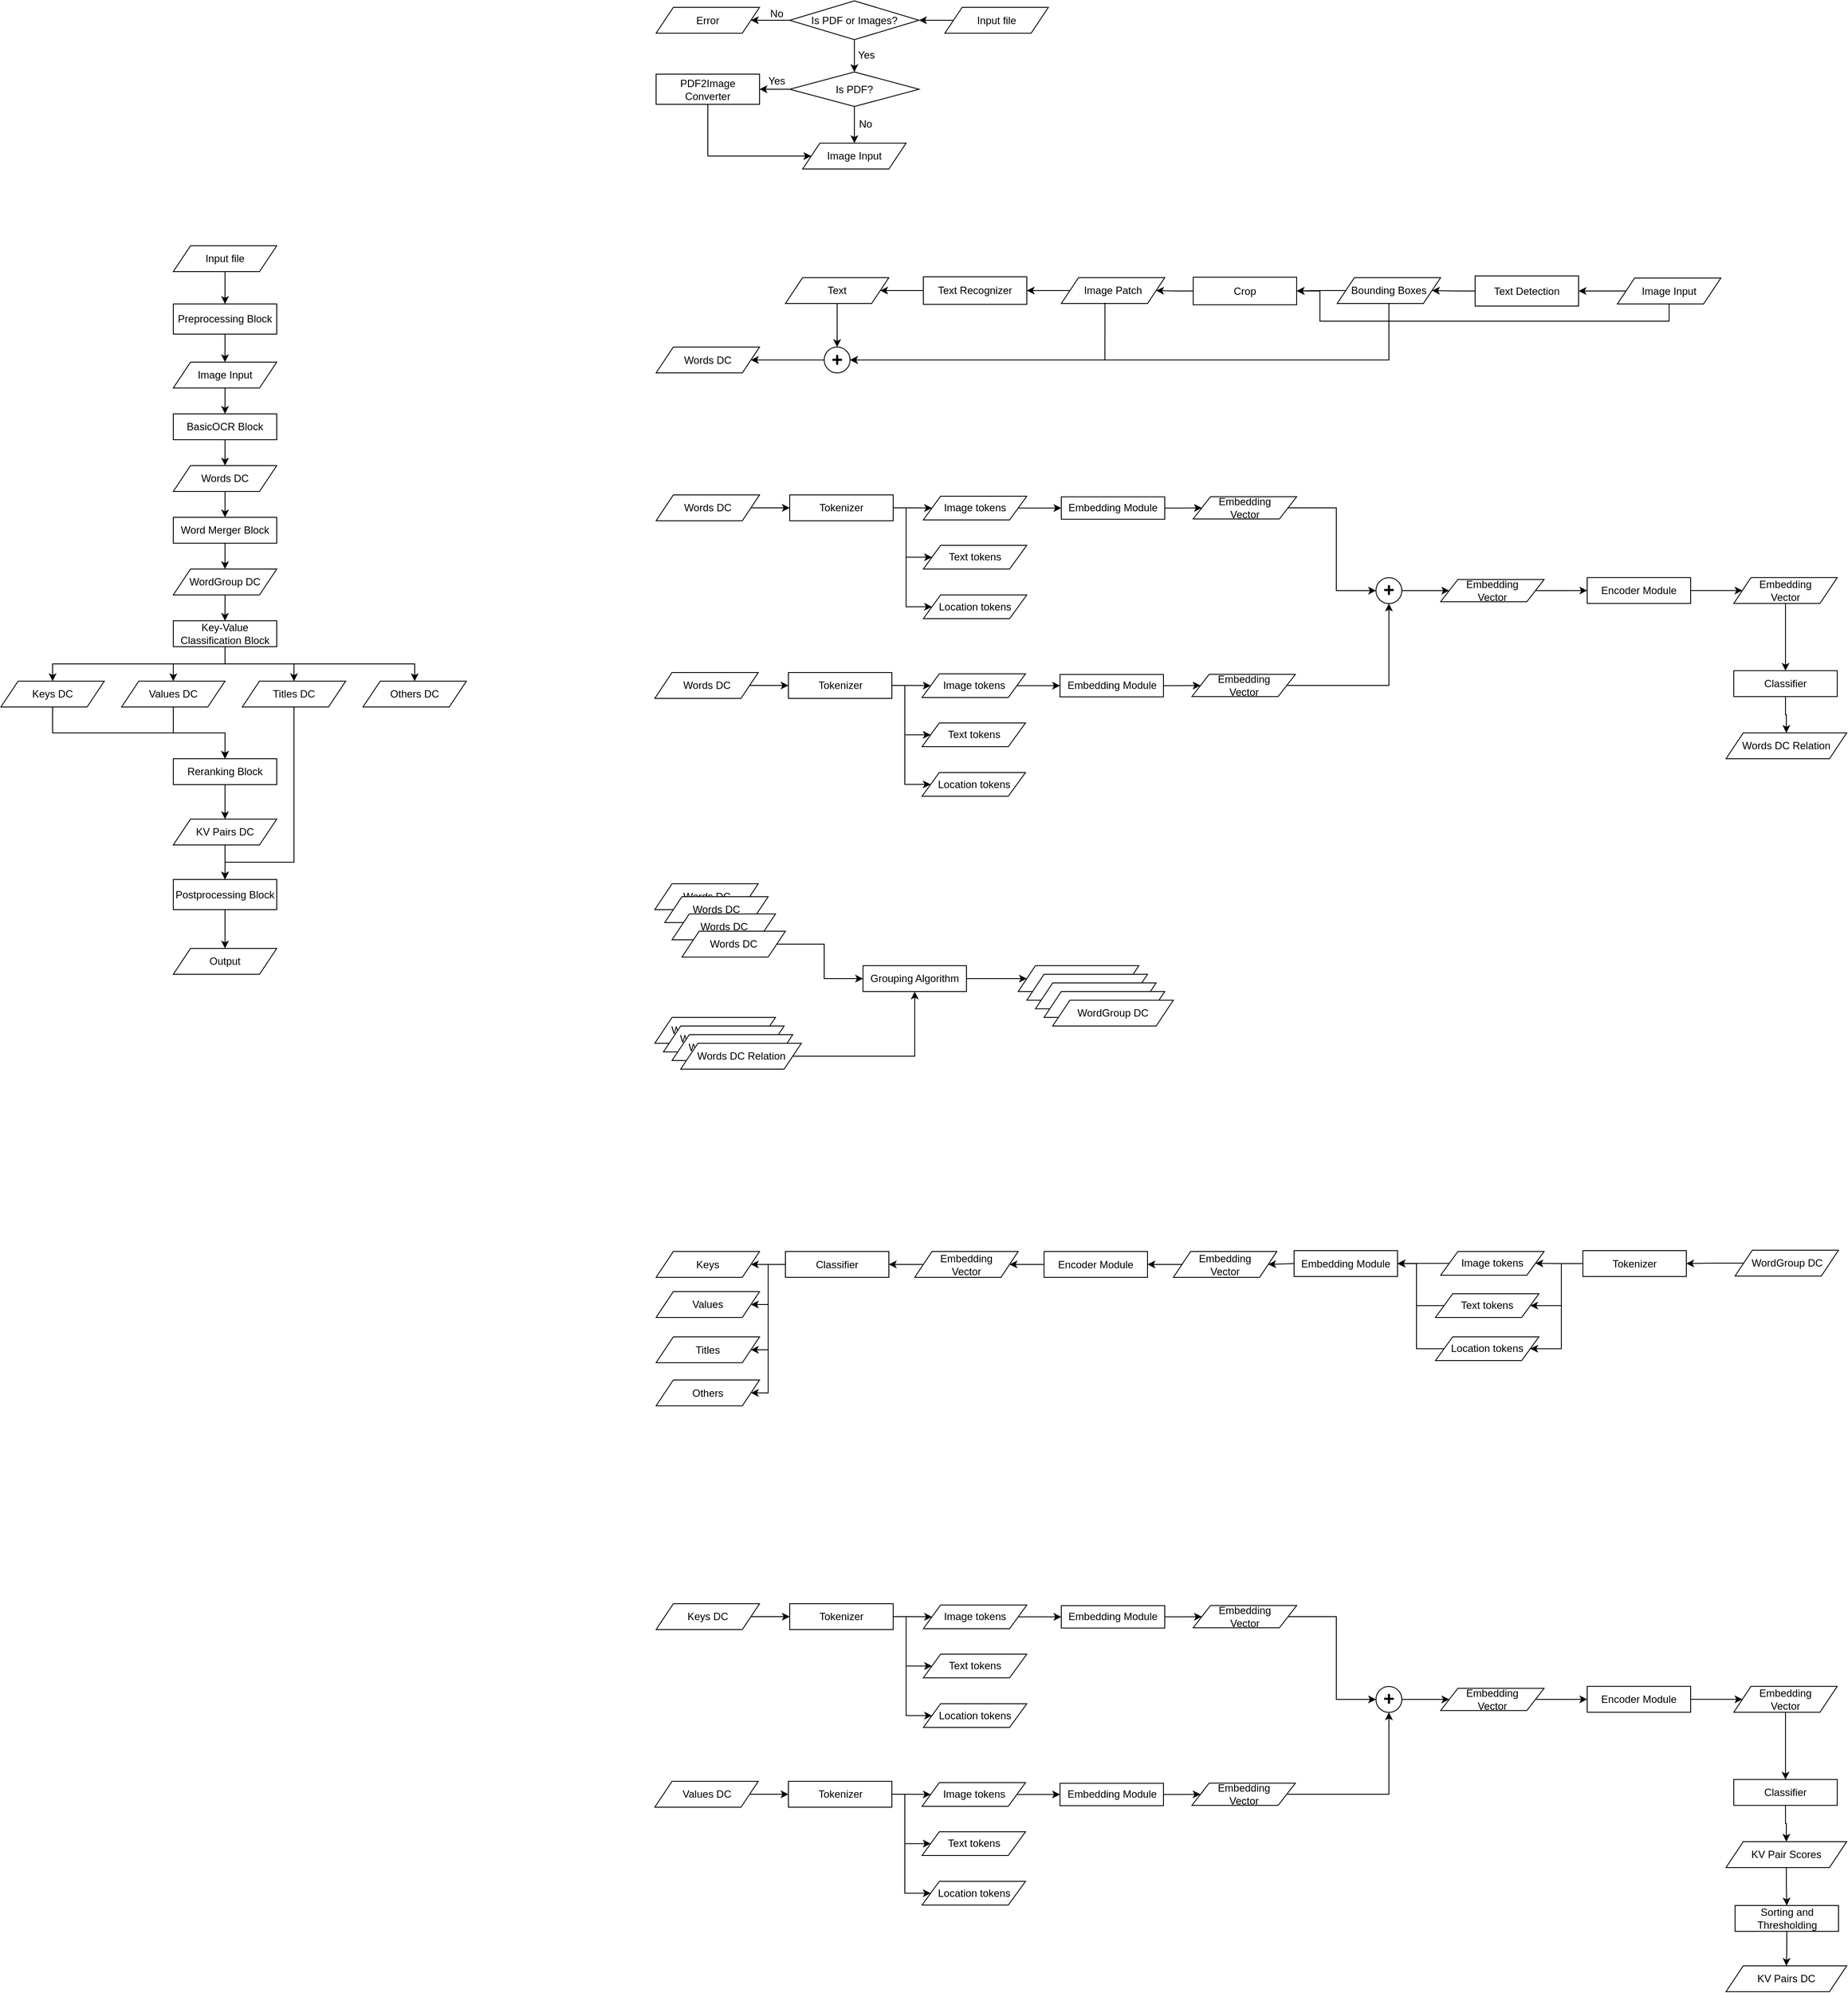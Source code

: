 <mxfile version="20.8.23" type="github">
  <diagram id="ewztFGT2zGTS9t8cP0Wc" name="Trang-1">
    <mxGraphModel dx="4609" dy="2551" grid="1" gridSize="10" guides="1" tooltips="1" connect="1" arrows="1" fold="1" page="1" pageScale="1" pageWidth="827" pageHeight="1169" math="0" shadow="0">
      <root>
        <mxCell id="0" />
        <mxCell id="1" parent="0" />
        <mxCell id="fZ5gz3fBRrznooZwM4yi-4" value="" style="edgeStyle=orthogonalEdgeStyle;rounded=0;orthogonalLoop=1;jettySize=auto;html=1;" edge="1" parent="1" source="eXNG1eiRY6DkNwFddk69-2" target="eXNG1eiRY6DkNwFddk69-6">
          <mxGeometry relative="1" as="geometry" />
        </mxCell>
        <mxCell id="fZ5gz3fBRrznooZwM4yi-5" value="" style="edgeStyle=orthogonalEdgeStyle;rounded=0;orthogonalLoop=1;jettySize=auto;html=1;" edge="1" parent="1" source="eXNG1eiRY6DkNwFddk69-2" target="eXNG1eiRY6DkNwFddk69-8">
          <mxGeometry relative="1" as="geometry" />
        </mxCell>
        <mxCell id="eXNG1eiRY6DkNwFddk69-2" value="Is PDF or Images?" style="rhombus;whiteSpace=wrap;html=1;" parent="1" vertex="1">
          <mxGeometry x="1235" y="11" width="150" height="45" as="geometry" />
        </mxCell>
        <mxCell id="eXNG1eiRY6DkNwFddk69-6" value="Error" style="shape=parallelogram;perimeter=parallelogramPerimeter;whiteSpace=wrap;html=1;fixedSize=1;" parent="1" vertex="1">
          <mxGeometry x="1080" y="18.5" width="120" height="30" as="geometry" />
        </mxCell>
        <mxCell id="eXNG1eiRY6DkNwFddk69-7" value="No" style="text;html=1;strokeColor=none;fillColor=none;align=center;verticalAlign=middle;whiteSpace=wrap;rounded=0;" parent="1" vertex="1">
          <mxGeometry x="1190" y="11" width="60" height="30" as="geometry" />
        </mxCell>
        <mxCell id="fZ5gz3fBRrznooZwM4yi-6" value="" style="edgeStyle=orthogonalEdgeStyle;rounded=0;orthogonalLoop=1;jettySize=auto;html=1;" edge="1" parent="1" source="eXNG1eiRY6DkNwFddk69-8" target="eXNG1eiRY6DkNwFddk69-12">
          <mxGeometry relative="1" as="geometry" />
        </mxCell>
        <mxCell id="fZ5gz3fBRrznooZwM4yi-9" value="" style="edgeStyle=orthogonalEdgeStyle;rounded=0;orthogonalLoop=1;jettySize=auto;html=1;" edge="1" parent="1" source="eXNG1eiRY6DkNwFddk69-8" target="fZ5gz3fBRrznooZwM4yi-8">
          <mxGeometry relative="1" as="geometry" />
        </mxCell>
        <mxCell id="eXNG1eiRY6DkNwFddk69-8" value="Is PDF?" style="rhombus;whiteSpace=wrap;html=1;" parent="1" vertex="1">
          <mxGeometry x="1235" y="93.5" width="150" height="40" as="geometry" />
        </mxCell>
        <mxCell id="eXNG1eiRY6DkNwFddk69-12" value="PDF2Image Converter" style="whiteSpace=wrap;html=1;rounded=0;" parent="1" vertex="1">
          <mxGeometry x="1080" y="96" width="120" height="35" as="geometry" />
        </mxCell>
        <mxCell id="eXNG1eiRY6DkNwFddk69-62" value="" style="edgeStyle=orthogonalEdgeStyle;rounded=0;orthogonalLoop=1;jettySize=auto;html=1;entryX=0.5;entryY=0;entryDx=0;entryDy=0;" parent="1" source="eXNG1eiRY6DkNwFddk69-14" target="eXNG1eiRY6DkNwFddk69-19" edge="1">
          <mxGeometry relative="1" as="geometry">
            <mxPoint x="730" y="510" as="targetPoint" />
          </mxGeometry>
        </mxCell>
        <mxCell id="eXNG1eiRY6DkNwFddk69-14" value="Image Input" style="shape=parallelogram;perimeter=parallelogramPerimeter;whiteSpace=wrap;html=1;fixedSize=1;rounded=0;" parent="1" vertex="1">
          <mxGeometry x="520" y="430" width="120" height="30" as="geometry" />
        </mxCell>
        <mxCell id="eXNG1eiRY6DkNwFddk69-17" value="Yes" style="text;html=1;strokeColor=none;fillColor=none;align=center;verticalAlign=middle;whiteSpace=wrap;rounded=0;" parent="1" vertex="1">
          <mxGeometry x="1294" y="59" width="60" height="30" as="geometry" />
        </mxCell>
        <mxCell id="eXNG1eiRY6DkNwFddk69-24" value="" style="edgeStyle=orthogonalEdgeStyle;rounded=0;orthogonalLoop=1;jettySize=auto;html=1;" parent="1" source="eXNG1eiRY6DkNwFddk69-19" target="eXNG1eiRY6DkNwFddk69-23" edge="1">
          <mxGeometry relative="1" as="geometry" />
        </mxCell>
        <mxCell id="eXNG1eiRY6DkNwFddk69-19" value="BasicOCR Block" style="whiteSpace=wrap;html=1;rounded=0;" parent="1" vertex="1">
          <mxGeometry x="520" y="490" width="120" height="30" as="geometry" />
        </mxCell>
        <mxCell id="eXNG1eiRY6DkNwFddk69-65" value="" style="edgeStyle=orthogonalEdgeStyle;rounded=0;orthogonalLoop=1;jettySize=auto;html=1;" parent="1" source="eXNG1eiRY6DkNwFddk69-23" target="eXNG1eiRY6DkNwFddk69-61" edge="1">
          <mxGeometry relative="1" as="geometry" />
        </mxCell>
        <mxCell id="eXNG1eiRY6DkNwFddk69-23" value="Words DC" style="shape=parallelogram;perimeter=parallelogramPerimeter;whiteSpace=wrap;html=1;fixedSize=1;rounded=0;" parent="1" vertex="1">
          <mxGeometry x="520" y="550" width="120" height="30" as="geometry" />
        </mxCell>
        <mxCell id="eXNG1eiRY6DkNwFddk69-29" value="" style="edgeStyle=orthogonalEdgeStyle;rounded=0;orthogonalLoop=1;jettySize=auto;html=1;entryX=1;entryY=0.5;entryDx=0;entryDy=0;" parent="1" source="eXNG1eiRY6DkNwFddk69-26" target="eXNG1eiRY6DkNwFddk69-30" edge="1">
          <mxGeometry relative="1" as="geometry">
            <mxPoint x="2055" y="1600.5" as="targetPoint" />
          </mxGeometry>
        </mxCell>
        <mxCell id="eXNG1eiRY6DkNwFddk69-26" value="Tokenizer" style="whiteSpace=wrap;html=1;rounded=0;" parent="1" vertex="1">
          <mxGeometry x="2155" y="1460.5" width="120" height="30" as="geometry" />
        </mxCell>
        <mxCell id="eXNG1eiRY6DkNwFddk69-39" value="" style="edgeStyle=orthogonalEdgeStyle;rounded=0;orthogonalLoop=1;jettySize=auto;html=1;entryX=1;entryY=0.5;entryDx=0;entryDy=0;" parent="1" source="eXNG1eiRY6DkNwFddk69-30" target="eXNG1eiRY6DkNwFddk69-40" edge="1">
          <mxGeometry relative="1" as="geometry">
            <mxPoint x="1910" y="1475.3" as="targetPoint" />
          </mxGeometry>
        </mxCell>
        <mxCell id="eXNG1eiRY6DkNwFddk69-30" value="Image tokens" style="shape=parallelogram;perimeter=parallelogramPerimeter;whiteSpace=wrap;html=1;fixedSize=1;rounded=0;" parent="1" vertex="1">
          <mxGeometry x="1990" y="1461.5" width="120" height="27.5" as="geometry" />
        </mxCell>
        <mxCell id="eXNG1eiRY6DkNwFddk69-33" value="Text tokens" style="shape=parallelogram;perimeter=parallelogramPerimeter;whiteSpace=wrap;html=1;fixedSize=1;rounded=0;" parent="1" vertex="1">
          <mxGeometry x="1984" y="1510.5" width="120" height="27.5" as="geometry" />
        </mxCell>
        <mxCell id="eXNG1eiRY6DkNwFddk69-34" value="Location tokens" style="shape=parallelogram;perimeter=parallelogramPerimeter;whiteSpace=wrap;html=1;fixedSize=1;rounded=0;" parent="1" vertex="1">
          <mxGeometry x="1984" y="1560.5" width="120" height="27.5" as="geometry" />
        </mxCell>
        <mxCell id="eXNG1eiRY6DkNwFddk69-36" value="" style="edgeStyle=orthogonalEdgeStyle;rounded=0;orthogonalLoop=1;jettySize=auto;html=1;entryX=1;entryY=0.5;entryDx=0;entryDy=0;exitX=0;exitY=0.5;exitDx=0;exitDy=0;" parent="1" source="eXNG1eiRY6DkNwFddk69-26" target="eXNG1eiRY6DkNwFddk69-33" edge="1">
          <mxGeometry relative="1" as="geometry">
            <mxPoint x="2165" y="1485.5" as="sourcePoint" />
            <mxPoint x="2110" y="1485.25" as="targetPoint" />
            <Array as="points">
              <mxPoint x="2130" y="1475.5" />
              <mxPoint x="2130" y="1524.5" />
            </Array>
          </mxGeometry>
        </mxCell>
        <mxCell id="eXNG1eiRY6DkNwFddk69-37" value="" style="edgeStyle=orthogonalEdgeStyle;rounded=0;orthogonalLoop=1;jettySize=auto;html=1;entryX=1;entryY=0.5;entryDx=0;entryDy=0;exitX=0;exitY=0.5;exitDx=0;exitDy=0;" parent="1" source="eXNG1eiRY6DkNwFddk69-26" target="eXNG1eiRY6DkNwFddk69-34" edge="1">
          <mxGeometry relative="1" as="geometry">
            <mxPoint x="2175" y="1495.5" as="sourcePoint" />
            <mxPoint x="2120" y="1495.25" as="targetPoint" />
            <Array as="points">
              <mxPoint x="2130" y="1475.5" />
              <mxPoint x="2130" y="1574.5" />
            </Array>
          </mxGeometry>
        </mxCell>
        <mxCell id="eXNG1eiRY6DkNwFddk69-40" value="Embedding Module" style="whiteSpace=wrap;html=1;rounded=0;" parent="1" vertex="1">
          <mxGeometry x="1820" y="1460.5" width="120" height="30" as="geometry" />
        </mxCell>
        <mxCell id="eXNG1eiRY6DkNwFddk69-41" value="" style="edgeStyle=orthogonalEdgeStyle;rounded=0;orthogonalLoop=1;jettySize=auto;html=1;exitX=0;exitY=0.5;exitDx=0;exitDy=0;entryX=1;entryY=0.5;entryDx=0;entryDy=0;" parent="1" source="eXNG1eiRY6DkNwFddk69-33" target="eXNG1eiRY6DkNwFddk69-40" edge="1">
          <mxGeometry relative="1" as="geometry">
            <mxPoint x="2009.964" y="1485.3" as="sourcePoint" />
            <mxPoint x="1940" y="1480.5" as="targetPoint" />
          </mxGeometry>
        </mxCell>
        <mxCell id="eXNG1eiRY6DkNwFddk69-42" value="" style="edgeStyle=orthogonalEdgeStyle;rounded=0;orthogonalLoop=1;jettySize=auto;html=1;exitX=0;exitY=0.5;exitDx=0;exitDy=0;entryX=1;entryY=0.5;entryDx=0;entryDy=0;" parent="1" source="eXNG1eiRY6DkNwFddk69-34" target="eXNG1eiRY6DkNwFddk69-40" edge="1">
          <mxGeometry relative="1" as="geometry">
            <mxPoint x="2004" y="1534.25" as="sourcePoint" />
            <mxPoint x="1950" y="1485.5" as="targetPoint" />
          </mxGeometry>
        </mxCell>
        <mxCell id="eXNG1eiRY6DkNwFddk69-47" value="" style="edgeStyle=orthogonalEdgeStyle;rounded=0;orthogonalLoop=1;jettySize=auto;html=1;" parent="1" source="eXNG1eiRY6DkNwFddk69-43" target="eXNG1eiRY6DkNwFddk69-46" edge="1">
          <mxGeometry relative="1" as="geometry" />
        </mxCell>
        <mxCell id="eXNG1eiRY6DkNwFddk69-43" value="Embedding &lt;br&gt;Vector" style="shape=parallelogram;perimeter=parallelogramPerimeter;whiteSpace=wrap;html=1;fixedSize=1;rounded=0;" parent="1" vertex="1">
          <mxGeometry x="1680" y="1461.5" width="120" height="30" as="geometry" />
        </mxCell>
        <mxCell id="eXNG1eiRY6DkNwFddk69-45" value="" style="endArrow=classic;html=1;rounded=0;exitX=0;exitY=0.5;exitDx=0;exitDy=0;entryX=1;entryY=0.5;entryDx=0;entryDy=0;" parent="1" source="eXNG1eiRY6DkNwFddk69-40" target="eXNG1eiRY6DkNwFddk69-43" edge="1">
          <mxGeometry width="50" height="50" relative="1" as="geometry">
            <mxPoint x="2020" y="1460.5" as="sourcePoint" />
            <mxPoint x="2070" y="1410.5" as="targetPoint" />
          </mxGeometry>
        </mxCell>
        <mxCell id="eXNG1eiRY6DkNwFddk69-49" value="" style="edgeStyle=orthogonalEdgeStyle;rounded=0;orthogonalLoop=1;jettySize=auto;html=1;" parent="1" source="eXNG1eiRY6DkNwFddk69-46" target="eXNG1eiRY6DkNwFddk69-48" edge="1">
          <mxGeometry relative="1" as="geometry" />
        </mxCell>
        <mxCell id="eXNG1eiRY6DkNwFddk69-46" value="Encoder Module" style="whiteSpace=wrap;html=1;rounded=0;" parent="1" vertex="1">
          <mxGeometry x="1530" y="1461.5" width="120" height="30" as="geometry" />
        </mxCell>
        <mxCell id="eXNG1eiRY6DkNwFddk69-51" value="" style="edgeStyle=orthogonalEdgeStyle;rounded=0;orthogonalLoop=1;jettySize=auto;html=1;" parent="1" source="eXNG1eiRY6DkNwFddk69-48" target="eXNG1eiRY6DkNwFddk69-50" edge="1">
          <mxGeometry relative="1" as="geometry" />
        </mxCell>
        <mxCell id="eXNG1eiRY6DkNwFddk69-48" value="Embedding &lt;br&gt;Vector" style="shape=parallelogram;perimeter=parallelogramPerimeter;whiteSpace=wrap;html=1;fixedSize=1;rounded=0;" parent="1" vertex="1">
          <mxGeometry x="1380" y="1461.5" width="120" height="30" as="geometry" />
        </mxCell>
        <mxCell id="eXNG1eiRY6DkNwFddk69-50" value="Classifier" style="whiteSpace=wrap;html=1;rounded=0;" parent="1" vertex="1">
          <mxGeometry x="1230" y="1461.5" width="120" height="30" as="geometry" />
        </mxCell>
        <mxCell id="eXNG1eiRY6DkNwFddk69-52" value="Keys" style="shape=parallelogram;perimeter=parallelogramPerimeter;whiteSpace=wrap;html=1;fixedSize=1;rounded=0;" parent="1" vertex="1">
          <mxGeometry x="1080" y="1461.5" width="120" height="30" as="geometry" />
        </mxCell>
        <mxCell id="eXNG1eiRY6DkNwFddk69-53" value="Values" style="shape=parallelogram;perimeter=parallelogramPerimeter;whiteSpace=wrap;html=1;fixedSize=1;rounded=0;" parent="1" vertex="1">
          <mxGeometry x="1080" y="1508" width="120" height="30" as="geometry" />
        </mxCell>
        <mxCell id="eXNG1eiRY6DkNwFddk69-54" value="Titles" style="shape=parallelogram;perimeter=parallelogramPerimeter;whiteSpace=wrap;html=1;fixedSize=1;rounded=0;" parent="1" vertex="1">
          <mxGeometry x="1080" y="1560.5" width="120" height="30" as="geometry" />
        </mxCell>
        <mxCell id="eXNG1eiRY6DkNwFddk69-55" value="Others" style="shape=parallelogram;perimeter=parallelogramPerimeter;whiteSpace=wrap;html=1;fixedSize=1;rounded=0;" parent="1" vertex="1">
          <mxGeometry x="1080" y="1610.5" width="120" height="30" as="geometry" />
        </mxCell>
        <mxCell id="eXNG1eiRY6DkNwFddk69-56" value="" style="edgeStyle=orthogonalEdgeStyle;rounded=0;orthogonalLoop=1;jettySize=auto;html=1;exitX=0;exitY=0.5;exitDx=0;exitDy=0;entryX=1;entryY=0.5;entryDx=0;entryDy=0;" parent="1" source="eXNG1eiRY6DkNwFddk69-50" target="eXNG1eiRY6DkNwFddk69-52" edge="1">
          <mxGeometry relative="1" as="geometry">
            <mxPoint x="1399.961" y="1486.559" as="sourcePoint" />
            <mxPoint x="1360" y="1486.559" as="targetPoint" />
          </mxGeometry>
        </mxCell>
        <mxCell id="eXNG1eiRY6DkNwFddk69-58" value="" style="edgeStyle=orthogonalEdgeStyle;rounded=0;orthogonalLoop=1;jettySize=auto;html=1;entryX=1;entryY=0.5;entryDx=0;entryDy=0;exitX=0;exitY=0.5;exitDx=0;exitDy=0;" parent="1" source="eXNG1eiRY6DkNwFddk69-50" target="eXNG1eiRY6DkNwFddk69-53" edge="1">
          <mxGeometry relative="1" as="geometry">
            <mxPoint x="1270" y="1555.5" as="sourcePoint" />
            <mxPoint x="1200" y="1486.5" as="targetPoint" />
            <Array as="points">
              <mxPoint x="1210" y="1476.5" />
              <mxPoint x="1210" y="1523.5" />
            </Array>
          </mxGeometry>
        </mxCell>
        <mxCell id="eXNG1eiRY6DkNwFddk69-59" value="" style="edgeStyle=orthogonalEdgeStyle;rounded=0;orthogonalLoop=1;jettySize=auto;html=1;exitX=0;exitY=0.5;exitDx=0;exitDy=0;entryX=1;entryY=0.5;entryDx=0;entryDy=0;" parent="1" source="eXNG1eiRY6DkNwFddk69-50" target="eXNG1eiRY6DkNwFddk69-54" edge="1">
          <mxGeometry relative="1" as="geometry">
            <mxPoint x="1250" y="1496.5" as="sourcePoint" />
            <mxPoint x="1210" y="1496.5" as="targetPoint" />
            <Array as="points">
              <mxPoint x="1210" y="1476.5" />
              <mxPoint x="1210" y="1575.5" />
            </Array>
          </mxGeometry>
        </mxCell>
        <mxCell id="eXNG1eiRY6DkNwFddk69-60" value="" style="edgeStyle=orthogonalEdgeStyle;rounded=0;orthogonalLoop=1;jettySize=auto;html=1;exitX=0;exitY=0.5;exitDx=0;exitDy=0;entryX=1;entryY=0.5;entryDx=0;entryDy=0;" parent="1" source="eXNG1eiRY6DkNwFddk69-50" target="eXNG1eiRY6DkNwFddk69-55" edge="1">
          <mxGeometry relative="1" as="geometry">
            <mxPoint x="1260" y="1506.5" as="sourcePoint" />
            <mxPoint x="1220" y="1506.5" as="targetPoint" />
            <Array as="points">
              <mxPoint x="1210" y="1476.5" />
              <mxPoint x="1210" y="1625.5" />
            </Array>
          </mxGeometry>
        </mxCell>
        <mxCell id="fZ5gz3fBRrznooZwM4yi-33" value="" style="edgeStyle=orthogonalEdgeStyle;rounded=0;orthogonalLoop=1;jettySize=auto;html=1;fontSize=22;" edge="1" parent="1" source="eXNG1eiRY6DkNwFddk69-61" target="fZ5gz3fBRrznooZwM4yi-32">
          <mxGeometry relative="1" as="geometry" />
        </mxCell>
        <mxCell id="eXNG1eiRY6DkNwFddk69-61" value="Word Merger Block" style="whiteSpace=wrap;html=1;rounded=0;" parent="1" vertex="1">
          <mxGeometry x="520" y="610" width="120" height="30" as="geometry" />
        </mxCell>
        <mxCell id="fZ5gz3fBRrznooZwM4yi-2" value="" style="edgeStyle=orthogonalEdgeStyle;rounded=0;orthogonalLoop=1;jettySize=auto;html=1;" edge="1" parent="1" source="fZ5gz3fBRrznooZwM4yi-1" target="eXNG1eiRY6DkNwFddk69-2">
          <mxGeometry relative="1" as="geometry" />
        </mxCell>
        <mxCell id="fZ5gz3fBRrznooZwM4yi-1" value="Input file" style="shape=parallelogram;perimeter=parallelogramPerimeter;whiteSpace=wrap;html=1;fixedSize=1;" vertex="1" parent="1">
          <mxGeometry x="1415" y="18.5" width="120" height="30" as="geometry" />
        </mxCell>
        <mxCell id="fZ5gz3fBRrznooZwM4yi-7" value="No" style="text;html=1;strokeColor=none;fillColor=none;align=center;verticalAlign=middle;whiteSpace=wrap;rounded=0;" vertex="1" parent="1">
          <mxGeometry x="1293" y="138.5" width="60" height="30" as="geometry" />
        </mxCell>
        <mxCell id="fZ5gz3fBRrznooZwM4yi-8" value="Image Input" style="shape=parallelogram;perimeter=parallelogramPerimeter;whiteSpace=wrap;html=1;fixedSize=1;rounded=0;" vertex="1" parent="1">
          <mxGeometry x="1250" y="176" width="120" height="30" as="geometry" />
        </mxCell>
        <mxCell id="fZ5gz3fBRrznooZwM4yi-10" value="Yes" style="text;html=1;strokeColor=none;fillColor=none;align=center;verticalAlign=middle;whiteSpace=wrap;rounded=0;" vertex="1" parent="1">
          <mxGeometry x="1190" y="89" width="60" height="30" as="geometry" />
        </mxCell>
        <mxCell id="fZ5gz3fBRrznooZwM4yi-13" value="" style="edgeStyle=orthogonalEdgeStyle;rounded=0;orthogonalLoop=1;jettySize=auto;html=1;" edge="1" parent="1" source="fZ5gz3fBRrznooZwM4yi-11" target="fZ5gz3fBRrznooZwM4yi-12">
          <mxGeometry relative="1" as="geometry" />
        </mxCell>
        <mxCell id="fZ5gz3fBRrznooZwM4yi-11" value="Image Input" style="shape=parallelogram;perimeter=parallelogramPerimeter;whiteSpace=wrap;html=1;fixedSize=1;" vertex="1" parent="1">
          <mxGeometry x="2195" y="332.5" width="120" height="30" as="geometry" />
        </mxCell>
        <mxCell id="fZ5gz3fBRrznooZwM4yi-15" value="" style="edgeStyle=orthogonalEdgeStyle;rounded=0;orthogonalLoop=1;jettySize=auto;html=1;" edge="1" parent="1" source="fZ5gz3fBRrznooZwM4yi-12" target="fZ5gz3fBRrznooZwM4yi-14">
          <mxGeometry relative="1" as="geometry" />
        </mxCell>
        <mxCell id="fZ5gz3fBRrznooZwM4yi-12" value="Text Detection" style="whiteSpace=wrap;html=1;rounded=0;" vertex="1" parent="1">
          <mxGeometry x="2030" y="330" width="120" height="35" as="geometry" />
        </mxCell>
        <mxCell id="fZ5gz3fBRrznooZwM4yi-17" value="" style="edgeStyle=orthogonalEdgeStyle;rounded=0;orthogonalLoop=1;jettySize=auto;html=1;" edge="1" parent="1" source="fZ5gz3fBRrznooZwM4yi-14" target="fZ5gz3fBRrznooZwM4yi-16">
          <mxGeometry relative="1" as="geometry" />
        </mxCell>
        <mxCell id="fZ5gz3fBRrznooZwM4yi-14" value="Bounding Boxes" style="shape=parallelogram;perimeter=parallelogramPerimeter;whiteSpace=wrap;html=1;fixedSize=1;" vertex="1" parent="1">
          <mxGeometry x="1870" y="332" width="120" height="30" as="geometry" />
        </mxCell>
        <mxCell id="fZ5gz3fBRrznooZwM4yi-20" value="" style="edgeStyle=orthogonalEdgeStyle;rounded=0;orthogonalLoop=1;jettySize=auto;html=1;" edge="1" parent="1" source="fZ5gz3fBRrznooZwM4yi-16" target="fZ5gz3fBRrznooZwM4yi-19">
          <mxGeometry relative="1" as="geometry" />
        </mxCell>
        <mxCell id="fZ5gz3fBRrznooZwM4yi-16" value="Crop" style="whiteSpace=wrap;html=1;rounded=0;" vertex="1" parent="1">
          <mxGeometry x="1703" y="331.5" width="120" height="32" as="geometry" />
        </mxCell>
        <mxCell id="fZ5gz3fBRrznooZwM4yi-18" value="" style="edgeStyle=orthogonalEdgeStyle;rounded=0;orthogonalLoop=1;jettySize=auto;html=1;exitX=0.5;exitY=1;exitDx=0;exitDy=0;entryX=1;entryY=0.5;entryDx=0;entryDy=0;" edge="1" parent="1" source="fZ5gz3fBRrznooZwM4yi-11" target="fZ5gz3fBRrznooZwM4yi-16">
          <mxGeometry relative="1" as="geometry">
            <mxPoint x="2215" y="357.5" as="sourcePoint" />
            <mxPoint x="2160" y="357.5" as="targetPoint" />
            <Array as="points">
              <mxPoint x="2255" y="382.5" />
              <mxPoint x="1850" y="382.5" />
              <mxPoint x="1850" y="347.5" />
            </Array>
          </mxGeometry>
        </mxCell>
        <mxCell id="fZ5gz3fBRrznooZwM4yi-22" value="" style="edgeStyle=orthogonalEdgeStyle;rounded=0;orthogonalLoop=1;jettySize=auto;html=1;" edge="1" parent="1" source="fZ5gz3fBRrznooZwM4yi-19" target="fZ5gz3fBRrznooZwM4yi-21">
          <mxGeometry relative="1" as="geometry" />
        </mxCell>
        <mxCell id="fZ5gz3fBRrznooZwM4yi-19" value="Image Patch" style="shape=parallelogram;perimeter=parallelogramPerimeter;whiteSpace=wrap;html=1;fixedSize=1;" vertex="1" parent="1">
          <mxGeometry x="1550" y="332" width="120" height="30" as="geometry" />
        </mxCell>
        <mxCell id="fZ5gz3fBRrznooZwM4yi-24" value="" style="edgeStyle=orthogonalEdgeStyle;rounded=0;orthogonalLoop=1;jettySize=auto;html=1;" edge="1" parent="1" source="fZ5gz3fBRrznooZwM4yi-21" target="fZ5gz3fBRrznooZwM4yi-23">
          <mxGeometry relative="1" as="geometry" />
        </mxCell>
        <mxCell id="fZ5gz3fBRrznooZwM4yi-21" value="Text Recognizer" style="whiteSpace=wrap;html=1;rounded=0;" vertex="1" parent="1">
          <mxGeometry x="1390" y="331" width="120" height="32" as="geometry" />
        </mxCell>
        <mxCell id="fZ5gz3fBRrznooZwM4yi-26" value="" style="edgeStyle=orthogonalEdgeStyle;rounded=0;orthogonalLoop=1;jettySize=auto;html=1;" edge="1" parent="1" source="fZ5gz3fBRrznooZwM4yi-23" target="fZ5gz3fBRrznooZwM4yi-25">
          <mxGeometry relative="1" as="geometry" />
        </mxCell>
        <mxCell id="fZ5gz3fBRrznooZwM4yi-23" value="Text" style="shape=parallelogram;perimeter=parallelogramPerimeter;whiteSpace=wrap;html=1;fixedSize=1;" vertex="1" parent="1">
          <mxGeometry x="1230" y="332" width="120" height="30" as="geometry" />
        </mxCell>
        <mxCell id="fZ5gz3fBRrznooZwM4yi-30" value="" style="edgeStyle=orthogonalEdgeStyle;rounded=0;orthogonalLoop=1;jettySize=auto;html=1;fontSize=22;" edge="1" parent="1" source="fZ5gz3fBRrznooZwM4yi-25" target="fZ5gz3fBRrznooZwM4yi-28">
          <mxGeometry relative="1" as="geometry" />
        </mxCell>
        <mxCell id="fZ5gz3fBRrznooZwM4yi-25" value="&lt;b style=&quot;font-size: 22px;&quot;&gt;+&lt;/b&gt;" style="ellipse;whiteSpace=wrap;html=1;aspect=fixed;" vertex="1" parent="1">
          <mxGeometry x="1275" y="412.5" width="30" height="30" as="geometry" />
        </mxCell>
        <mxCell id="fZ5gz3fBRrznooZwM4yi-27" value="" style="edgeStyle=orthogonalEdgeStyle;rounded=0;orthogonalLoop=1;jettySize=auto;html=1;exitX=0.422;exitY=0.972;exitDx=0;exitDy=0;exitPerimeter=0;entryX=1;entryY=0.5;entryDx=0;entryDy=0;" edge="1" parent="1" source="fZ5gz3fBRrznooZwM4yi-19" target="fZ5gz3fBRrznooZwM4yi-25">
          <mxGeometry relative="1" as="geometry">
            <mxPoint x="1300" y="372.5" as="sourcePoint" />
            <mxPoint x="1300" y="422.5" as="targetPoint" />
          </mxGeometry>
        </mxCell>
        <mxCell id="fZ5gz3fBRrznooZwM4yi-28" value="Words DC" style="shape=parallelogram;perimeter=parallelogramPerimeter;whiteSpace=wrap;html=1;fixedSize=1;" vertex="1" parent="1">
          <mxGeometry x="1080" y="412.5" width="120" height="30" as="geometry" />
        </mxCell>
        <mxCell id="fZ5gz3fBRrznooZwM4yi-29" value="" style="edgeStyle=orthogonalEdgeStyle;rounded=0;orthogonalLoop=1;jettySize=auto;html=1;exitX=0.5;exitY=1;exitDx=0;exitDy=0;entryX=1;entryY=0.5;entryDx=0;entryDy=0;" edge="1" parent="1" source="fZ5gz3fBRrznooZwM4yi-14" target="fZ5gz3fBRrznooZwM4yi-25">
          <mxGeometry relative="1" as="geometry">
            <mxPoint x="1611" y="371.5" as="sourcePoint" />
            <mxPoint x="1315" y="437.5" as="targetPoint" />
            <Array as="points">
              <mxPoint x="1930" y="427.5" />
            </Array>
          </mxGeometry>
        </mxCell>
        <mxCell id="fZ5gz3fBRrznooZwM4yi-45" value="" style="edgeStyle=orthogonalEdgeStyle;rounded=0;orthogonalLoop=1;jettySize=auto;html=1;fontSize=22;" edge="1" parent="1" source="fZ5gz3fBRrznooZwM4yi-31" target="fZ5gz3fBRrznooZwM4yi-39">
          <mxGeometry relative="1" as="geometry" />
        </mxCell>
        <mxCell id="fZ5gz3fBRrznooZwM4yi-31" value="Key-Value Classification Block" style="whiteSpace=wrap;html=1;rounded=0;" vertex="1" parent="1">
          <mxGeometry x="520" y="730" width="120" height="30" as="geometry" />
        </mxCell>
        <mxCell id="fZ5gz3fBRrznooZwM4yi-34" value="" style="edgeStyle=orthogonalEdgeStyle;rounded=0;orthogonalLoop=1;jettySize=auto;html=1;fontSize=22;" edge="1" parent="1" source="fZ5gz3fBRrznooZwM4yi-32" target="fZ5gz3fBRrznooZwM4yi-31">
          <mxGeometry relative="1" as="geometry" />
        </mxCell>
        <mxCell id="fZ5gz3fBRrznooZwM4yi-32" value="WordGroup DC" style="shape=parallelogram;perimeter=parallelogramPerimeter;whiteSpace=wrap;html=1;fixedSize=1;rounded=0;" vertex="1" parent="1">
          <mxGeometry x="520" y="670" width="120" height="30" as="geometry" />
        </mxCell>
        <mxCell id="fZ5gz3fBRrznooZwM4yi-35" value="" style="edgeStyle=orthogonalEdgeStyle;rounded=0;orthogonalLoop=1;jettySize=auto;html=1;exitX=0.5;exitY=1;exitDx=0;exitDy=0;entryX=0;entryY=0.5;entryDx=0;entryDy=0;" edge="1" parent="1" source="eXNG1eiRY6DkNwFddk69-12" target="fZ5gz3fBRrznooZwM4yi-8">
          <mxGeometry relative="1" as="geometry">
            <mxPoint x="1435" y="44" as="sourcePoint" />
            <mxPoint x="1395" y="44" as="targetPoint" />
            <Array as="points">
              <mxPoint x="1140" y="191" />
            </Array>
          </mxGeometry>
        </mxCell>
        <mxCell id="fZ5gz3fBRrznooZwM4yi-37" value="Keys DC" style="shape=parallelogram;perimeter=parallelogramPerimeter;whiteSpace=wrap;html=1;fixedSize=1;rounded=0;" vertex="1" parent="1">
          <mxGeometry x="320" y="800" width="120" height="30" as="geometry" />
        </mxCell>
        <mxCell id="fZ5gz3fBRrznooZwM4yi-50" value="" style="edgeStyle=orthogonalEdgeStyle;rounded=0;orthogonalLoop=1;jettySize=auto;html=1;fontSize=22;" edge="1" parent="1" source="fZ5gz3fBRrznooZwM4yi-38" target="fZ5gz3fBRrznooZwM4yi-49">
          <mxGeometry relative="1" as="geometry" />
        </mxCell>
        <mxCell id="fZ5gz3fBRrznooZwM4yi-38" value="Values DC" style="shape=parallelogram;perimeter=parallelogramPerimeter;whiteSpace=wrap;html=1;fixedSize=1;rounded=0;" vertex="1" parent="1">
          <mxGeometry x="460" y="800" width="120" height="30" as="geometry" />
        </mxCell>
        <mxCell id="fZ5gz3fBRrznooZwM4yi-60" value="" style="edgeStyle=orthogonalEdgeStyle;rounded=0;orthogonalLoop=1;jettySize=auto;html=1;fontSize=22;entryX=0.5;entryY=0;entryDx=0;entryDy=0;" edge="1" parent="1" source="fZ5gz3fBRrznooZwM4yi-39" target="fZ5gz3fBRrznooZwM4yi-58">
          <mxGeometry relative="1" as="geometry">
            <Array as="points">
              <mxPoint x="660" y="1010" />
              <mxPoint x="580" y="1010" />
            </Array>
          </mxGeometry>
        </mxCell>
        <mxCell id="fZ5gz3fBRrznooZwM4yi-39" value="Titles DC" style="shape=parallelogram;perimeter=parallelogramPerimeter;whiteSpace=wrap;html=1;fixedSize=1;rounded=0;" vertex="1" parent="1">
          <mxGeometry x="600" y="800" width="120" height="30" as="geometry" />
        </mxCell>
        <mxCell id="fZ5gz3fBRrznooZwM4yi-40" value="Others DC" style="shape=parallelogram;perimeter=parallelogramPerimeter;whiteSpace=wrap;html=1;fixedSize=1;rounded=0;" vertex="1" parent="1">
          <mxGeometry x="740" y="800" width="120" height="30" as="geometry" />
        </mxCell>
        <mxCell id="fZ5gz3fBRrznooZwM4yi-46" value="" style="edgeStyle=orthogonalEdgeStyle;rounded=0;orthogonalLoop=1;jettySize=auto;html=1;fontSize=22;exitX=0.5;exitY=1;exitDx=0;exitDy=0;" edge="1" parent="1" source="fZ5gz3fBRrznooZwM4yi-31" target="fZ5gz3fBRrznooZwM4yi-38">
          <mxGeometry relative="1" as="geometry">
            <mxPoint x="590" y="770" as="sourcePoint" />
            <mxPoint x="670" y="810" as="targetPoint" />
          </mxGeometry>
        </mxCell>
        <mxCell id="fZ5gz3fBRrznooZwM4yi-47" value="" style="edgeStyle=orthogonalEdgeStyle;rounded=0;orthogonalLoop=1;jettySize=auto;html=1;fontSize=22;exitX=0.5;exitY=1;exitDx=0;exitDy=0;entryX=0.5;entryY=0;entryDx=0;entryDy=0;" edge="1" parent="1" source="fZ5gz3fBRrznooZwM4yi-31" target="fZ5gz3fBRrznooZwM4yi-37">
          <mxGeometry relative="1" as="geometry">
            <mxPoint x="590" y="770" as="sourcePoint" />
            <mxPoint x="530" y="810" as="targetPoint" />
          </mxGeometry>
        </mxCell>
        <mxCell id="fZ5gz3fBRrznooZwM4yi-48" value="" style="edgeStyle=orthogonalEdgeStyle;rounded=0;orthogonalLoop=1;jettySize=auto;html=1;fontSize=22;exitX=0.5;exitY=1;exitDx=0;exitDy=0;entryX=0.5;entryY=0;entryDx=0;entryDy=0;" edge="1" parent="1" source="fZ5gz3fBRrznooZwM4yi-31" target="fZ5gz3fBRrznooZwM4yi-40">
          <mxGeometry relative="1" as="geometry">
            <mxPoint x="590" y="770" as="sourcePoint" />
            <mxPoint x="390" y="810" as="targetPoint" />
          </mxGeometry>
        </mxCell>
        <mxCell id="fZ5gz3fBRrznooZwM4yi-53" value="" style="edgeStyle=orthogonalEdgeStyle;rounded=0;orthogonalLoop=1;jettySize=auto;html=1;fontSize=22;" edge="1" parent="1" source="fZ5gz3fBRrznooZwM4yi-49" target="fZ5gz3fBRrznooZwM4yi-52">
          <mxGeometry relative="1" as="geometry" />
        </mxCell>
        <mxCell id="fZ5gz3fBRrznooZwM4yi-49" value="Reranking Block" style="whiteSpace=wrap;html=1;rounded=0;" vertex="1" parent="1">
          <mxGeometry x="520" y="890" width="120" height="30" as="geometry" />
        </mxCell>
        <mxCell id="fZ5gz3fBRrznooZwM4yi-51" value="" style="edgeStyle=orthogonalEdgeStyle;rounded=0;orthogonalLoop=1;jettySize=auto;html=1;fontSize=22;exitX=0.5;exitY=1;exitDx=0;exitDy=0;entryX=0.5;entryY=0;entryDx=0;entryDy=0;" edge="1" parent="1" source="fZ5gz3fBRrznooZwM4yi-37" target="fZ5gz3fBRrznooZwM4yi-49">
          <mxGeometry relative="1" as="geometry">
            <mxPoint x="530" y="840" as="sourcePoint" />
            <mxPoint x="590" y="900" as="targetPoint" />
          </mxGeometry>
        </mxCell>
        <mxCell id="fZ5gz3fBRrznooZwM4yi-59" value="" style="edgeStyle=orthogonalEdgeStyle;rounded=0;orthogonalLoop=1;jettySize=auto;html=1;fontSize=22;" edge="1" parent="1" source="fZ5gz3fBRrznooZwM4yi-52" target="fZ5gz3fBRrznooZwM4yi-58">
          <mxGeometry relative="1" as="geometry" />
        </mxCell>
        <mxCell id="fZ5gz3fBRrznooZwM4yi-52" value="KV Pairs DC" style="shape=parallelogram;perimeter=parallelogramPerimeter;whiteSpace=wrap;html=1;fixedSize=1;rounded=0;" vertex="1" parent="1">
          <mxGeometry x="520" y="960" width="120" height="30" as="geometry" />
        </mxCell>
        <mxCell id="fZ5gz3fBRrznooZwM4yi-57" value="" style="edgeStyle=orthogonalEdgeStyle;rounded=0;orthogonalLoop=1;jettySize=auto;html=1;fontSize=22;" edge="1" parent="1" source="fZ5gz3fBRrznooZwM4yi-54" target="fZ5gz3fBRrznooZwM4yi-55">
          <mxGeometry relative="1" as="geometry" />
        </mxCell>
        <mxCell id="fZ5gz3fBRrznooZwM4yi-54" value="Input file" style="shape=parallelogram;perimeter=parallelogramPerimeter;whiteSpace=wrap;html=1;fixedSize=1;" vertex="1" parent="1">
          <mxGeometry x="520" y="295" width="120" height="30" as="geometry" />
        </mxCell>
        <mxCell id="fZ5gz3fBRrznooZwM4yi-56" value="" style="edgeStyle=orthogonalEdgeStyle;rounded=0;orthogonalLoop=1;jettySize=auto;html=1;fontSize=22;entryX=0.5;entryY=0;entryDx=0;entryDy=0;" edge="1" parent="1" source="fZ5gz3fBRrznooZwM4yi-55" target="eXNG1eiRY6DkNwFddk69-14">
          <mxGeometry relative="1" as="geometry">
            <mxPoint x="580" y="410" as="targetPoint" />
          </mxGeometry>
        </mxCell>
        <mxCell id="fZ5gz3fBRrznooZwM4yi-55" value="Preprocessing Block" style="whiteSpace=wrap;html=1;rounded=0;" vertex="1" parent="1">
          <mxGeometry x="520" y="362.5" width="120" height="35" as="geometry" />
        </mxCell>
        <mxCell id="fZ5gz3fBRrznooZwM4yi-62" value="" style="edgeStyle=orthogonalEdgeStyle;rounded=0;orthogonalLoop=1;jettySize=auto;html=1;fontSize=22;" edge="1" parent="1" source="fZ5gz3fBRrznooZwM4yi-58" target="fZ5gz3fBRrznooZwM4yi-61">
          <mxGeometry relative="1" as="geometry" />
        </mxCell>
        <mxCell id="fZ5gz3fBRrznooZwM4yi-58" value="Postprocessing Block" style="whiteSpace=wrap;html=1;rounded=0;" vertex="1" parent="1">
          <mxGeometry x="520" y="1030" width="120" height="35" as="geometry" />
        </mxCell>
        <mxCell id="fZ5gz3fBRrznooZwM4yi-61" value="Output" style="shape=parallelogram;perimeter=parallelogramPerimeter;whiteSpace=wrap;html=1;fixedSize=1;" vertex="1" parent="1">
          <mxGeometry x="520" y="1110" width="120" height="30" as="geometry" />
        </mxCell>
        <mxCell id="fZ5gz3fBRrznooZwM4yi-72" value="" style="edgeStyle=orthogonalEdgeStyle;rounded=0;orthogonalLoop=1;jettySize=auto;html=1;fontSize=22;" edge="1" parent="1" source="fZ5gz3fBRrznooZwM4yi-63" target="fZ5gz3fBRrznooZwM4yi-65">
          <mxGeometry relative="1" as="geometry" />
        </mxCell>
        <mxCell id="fZ5gz3fBRrznooZwM4yi-63" value="Words DC" style="shape=parallelogram;perimeter=parallelogramPerimeter;whiteSpace=wrap;html=1;fixedSize=1;" vertex="1" parent="1">
          <mxGeometry x="1080" y="584" width="120" height="30" as="geometry" />
        </mxCell>
        <mxCell id="fZ5gz3fBRrznooZwM4yi-71" value="" style="edgeStyle=orthogonalEdgeStyle;rounded=0;orthogonalLoop=1;jettySize=auto;html=1;fontSize=22;" edge="1" parent="1" source="fZ5gz3fBRrznooZwM4yi-65" target="fZ5gz3fBRrznooZwM4yi-66">
          <mxGeometry relative="1" as="geometry" />
        </mxCell>
        <mxCell id="fZ5gz3fBRrznooZwM4yi-65" value="Tokenizer" style="whiteSpace=wrap;html=1;rounded=0;" vertex="1" parent="1">
          <mxGeometry x="1235" y="584" width="120" height="30" as="geometry" />
        </mxCell>
        <mxCell id="fZ5gz3fBRrznooZwM4yi-76" value="" style="edgeStyle=orthogonalEdgeStyle;rounded=0;orthogonalLoop=1;jettySize=auto;html=1;fontSize=22;" edge="1" parent="1" source="fZ5gz3fBRrznooZwM4yi-66" target="fZ5gz3fBRrznooZwM4yi-75">
          <mxGeometry relative="1" as="geometry" />
        </mxCell>
        <mxCell id="fZ5gz3fBRrznooZwM4yi-66" value="Image tokens" style="shape=parallelogram;perimeter=parallelogramPerimeter;whiteSpace=wrap;html=1;fixedSize=1;rounded=0;" vertex="1" parent="1">
          <mxGeometry x="1390" y="585.5" width="120" height="27.5" as="geometry" />
        </mxCell>
        <mxCell id="fZ5gz3fBRrznooZwM4yi-67" value="Text tokens" style="shape=parallelogram;perimeter=parallelogramPerimeter;whiteSpace=wrap;html=1;fixedSize=1;rounded=0;" vertex="1" parent="1">
          <mxGeometry x="1390" y="642.5" width="120" height="27.5" as="geometry" />
        </mxCell>
        <mxCell id="fZ5gz3fBRrznooZwM4yi-68" value="Location tokens" style="shape=parallelogram;perimeter=parallelogramPerimeter;whiteSpace=wrap;html=1;fixedSize=1;rounded=0;" vertex="1" parent="1">
          <mxGeometry x="1390" y="700" width="120" height="27.5" as="geometry" />
        </mxCell>
        <mxCell id="fZ5gz3fBRrznooZwM4yi-73" value="" style="edgeStyle=orthogonalEdgeStyle;rounded=0;orthogonalLoop=1;jettySize=auto;html=1;fontSize=22;exitX=1;exitY=0.5;exitDx=0;exitDy=0;entryX=0;entryY=0.5;entryDx=0;entryDy=0;" edge="1" parent="1" source="fZ5gz3fBRrznooZwM4yi-65" target="fZ5gz3fBRrznooZwM4yi-67">
          <mxGeometry relative="1" as="geometry">
            <mxPoint x="1365" y="609" as="sourcePoint" />
            <mxPoint x="1410" y="609" as="targetPoint" />
            <Array as="points">
              <mxPoint x="1370" y="599" />
              <mxPoint x="1370" y="656" />
            </Array>
          </mxGeometry>
        </mxCell>
        <mxCell id="fZ5gz3fBRrznooZwM4yi-74" value="" style="edgeStyle=orthogonalEdgeStyle;rounded=0;orthogonalLoop=1;jettySize=auto;html=1;fontSize=22;exitX=1;exitY=0.5;exitDx=0;exitDy=0;entryX=0;entryY=0.5;entryDx=0;entryDy=0;" edge="1" parent="1" source="fZ5gz3fBRrznooZwM4yi-65" target="fZ5gz3fBRrznooZwM4yi-68">
          <mxGeometry relative="1" as="geometry">
            <mxPoint x="1365" y="609" as="sourcePoint" />
            <mxPoint x="1410" y="666" as="targetPoint" />
            <Array as="points">
              <mxPoint x="1370" y="599" />
              <mxPoint x="1370" y="714" />
            </Array>
          </mxGeometry>
        </mxCell>
        <mxCell id="fZ5gz3fBRrznooZwM4yi-78" value="" style="edgeStyle=orthogonalEdgeStyle;rounded=0;orthogonalLoop=1;jettySize=auto;html=1;fontSize=22;" edge="1" parent="1" source="fZ5gz3fBRrznooZwM4yi-75" target="fZ5gz3fBRrznooZwM4yi-77">
          <mxGeometry relative="1" as="geometry" />
        </mxCell>
        <mxCell id="fZ5gz3fBRrznooZwM4yi-75" value="Embedding Module" style="whiteSpace=wrap;html=1;rounded=0;" vertex="1" parent="1">
          <mxGeometry x="1550" y="586.25" width="120" height="26" as="geometry" />
        </mxCell>
        <mxCell id="fZ5gz3fBRrznooZwM4yi-77" value="Embedding &lt;br&gt;Vector" style="shape=parallelogram;perimeter=parallelogramPerimeter;whiteSpace=wrap;html=1;fixedSize=1;rounded=0;" vertex="1" parent="1">
          <mxGeometry x="1703" y="586.13" width="120" height="25.75" as="geometry" />
        </mxCell>
        <mxCell id="fZ5gz3fBRrznooZwM4yi-79" value="" style="edgeStyle=orthogonalEdgeStyle;rounded=0;orthogonalLoop=1;jettySize=auto;html=1;fontSize=22;" edge="1" parent="1" source="fZ5gz3fBRrznooZwM4yi-80" target="fZ5gz3fBRrznooZwM4yi-82">
          <mxGeometry relative="1" as="geometry" />
        </mxCell>
        <mxCell id="fZ5gz3fBRrznooZwM4yi-80" value="Words DC" style="shape=parallelogram;perimeter=parallelogramPerimeter;whiteSpace=wrap;html=1;fixedSize=1;" vertex="1" parent="1">
          <mxGeometry x="1078.5" y="790" width="120" height="30" as="geometry" />
        </mxCell>
        <mxCell id="fZ5gz3fBRrznooZwM4yi-81" value="" style="edgeStyle=orthogonalEdgeStyle;rounded=0;orthogonalLoop=1;jettySize=auto;html=1;fontSize=22;" edge="1" parent="1" source="fZ5gz3fBRrznooZwM4yi-82" target="fZ5gz3fBRrznooZwM4yi-84">
          <mxGeometry relative="1" as="geometry" />
        </mxCell>
        <mxCell id="fZ5gz3fBRrznooZwM4yi-82" value="Tokenizer" style="whiteSpace=wrap;html=1;rounded=0;" vertex="1" parent="1">
          <mxGeometry x="1233.5" y="790" width="120" height="30" as="geometry" />
        </mxCell>
        <mxCell id="fZ5gz3fBRrznooZwM4yi-83" value="" style="edgeStyle=orthogonalEdgeStyle;rounded=0;orthogonalLoop=1;jettySize=auto;html=1;fontSize=22;" edge="1" parent="1" source="fZ5gz3fBRrznooZwM4yi-84" target="fZ5gz3fBRrznooZwM4yi-90">
          <mxGeometry relative="1" as="geometry" />
        </mxCell>
        <mxCell id="fZ5gz3fBRrznooZwM4yi-84" value="Image tokens" style="shape=parallelogram;perimeter=parallelogramPerimeter;whiteSpace=wrap;html=1;fixedSize=1;rounded=0;" vertex="1" parent="1">
          <mxGeometry x="1388.5" y="791.5" width="120" height="27.5" as="geometry" />
        </mxCell>
        <mxCell id="fZ5gz3fBRrznooZwM4yi-85" value="Text tokens" style="shape=parallelogram;perimeter=parallelogramPerimeter;whiteSpace=wrap;html=1;fixedSize=1;rounded=0;" vertex="1" parent="1">
          <mxGeometry x="1388.5" y="848.5" width="120" height="27.5" as="geometry" />
        </mxCell>
        <mxCell id="fZ5gz3fBRrznooZwM4yi-86" value="Location tokens" style="shape=parallelogram;perimeter=parallelogramPerimeter;whiteSpace=wrap;html=1;fixedSize=1;rounded=0;" vertex="1" parent="1">
          <mxGeometry x="1388.5" y="906" width="120" height="27.5" as="geometry" />
        </mxCell>
        <mxCell id="fZ5gz3fBRrznooZwM4yi-87" value="" style="edgeStyle=orthogonalEdgeStyle;rounded=0;orthogonalLoop=1;jettySize=auto;html=1;fontSize=22;exitX=1;exitY=0.5;exitDx=0;exitDy=0;entryX=0;entryY=0.5;entryDx=0;entryDy=0;" edge="1" parent="1" source="fZ5gz3fBRrznooZwM4yi-82" target="fZ5gz3fBRrznooZwM4yi-85">
          <mxGeometry relative="1" as="geometry">
            <mxPoint x="1363.5" y="815" as="sourcePoint" />
            <mxPoint x="1408.5" y="815" as="targetPoint" />
            <Array as="points">
              <mxPoint x="1368.5" y="805" />
              <mxPoint x="1368.5" y="862" />
            </Array>
          </mxGeometry>
        </mxCell>
        <mxCell id="fZ5gz3fBRrznooZwM4yi-88" value="" style="edgeStyle=orthogonalEdgeStyle;rounded=0;orthogonalLoop=1;jettySize=auto;html=1;fontSize=22;exitX=1;exitY=0.5;exitDx=0;exitDy=0;entryX=0;entryY=0.5;entryDx=0;entryDy=0;" edge="1" parent="1" source="fZ5gz3fBRrznooZwM4yi-82" target="fZ5gz3fBRrznooZwM4yi-86">
          <mxGeometry relative="1" as="geometry">
            <mxPoint x="1363.5" y="815" as="sourcePoint" />
            <mxPoint x="1408.5" y="872" as="targetPoint" />
            <Array as="points">
              <mxPoint x="1368.5" y="805" />
              <mxPoint x="1368.5" y="920" />
            </Array>
          </mxGeometry>
        </mxCell>
        <mxCell id="fZ5gz3fBRrznooZwM4yi-89" value="" style="edgeStyle=orthogonalEdgeStyle;rounded=0;orthogonalLoop=1;jettySize=auto;html=1;fontSize=22;" edge="1" parent="1" source="fZ5gz3fBRrznooZwM4yi-90" target="fZ5gz3fBRrznooZwM4yi-91">
          <mxGeometry relative="1" as="geometry" />
        </mxCell>
        <mxCell id="fZ5gz3fBRrznooZwM4yi-90" value="Embedding Module" style="whiteSpace=wrap;html=1;rounded=0;" vertex="1" parent="1">
          <mxGeometry x="1548.5" y="792.25" width="120" height="26" as="geometry" />
        </mxCell>
        <mxCell id="fZ5gz3fBRrznooZwM4yi-91" value="Embedding &lt;br&gt;Vector" style="shape=parallelogram;perimeter=parallelogramPerimeter;whiteSpace=wrap;html=1;fixedSize=1;rounded=0;" vertex="1" parent="1">
          <mxGeometry x="1701.5" y="792.13" width="120" height="25.75" as="geometry" />
        </mxCell>
        <mxCell id="fZ5gz3fBRrznooZwM4yi-96" value="" style="edgeStyle=orthogonalEdgeStyle;rounded=0;orthogonalLoop=1;jettySize=auto;html=1;fontSize=22;" edge="1" parent="1" source="fZ5gz3fBRrznooZwM4yi-92" target="fZ5gz3fBRrznooZwM4yi-95">
          <mxGeometry relative="1" as="geometry" />
        </mxCell>
        <mxCell id="fZ5gz3fBRrznooZwM4yi-92" value="&lt;b style=&quot;font-size: 22px;&quot;&gt;+&lt;/b&gt;" style="ellipse;whiteSpace=wrap;html=1;aspect=fixed;" vertex="1" parent="1">
          <mxGeometry x="1915" y="680" width="30" height="30" as="geometry" />
        </mxCell>
        <mxCell id="fZ5gz3fBRrznooZwM4yi-93" value="" style="edgeStyle=orthogonalEdgeStyle;rounded=0;orthogonalLoop=1;jettySize=auto;html=1;fontSize=22;exitX=1;exitY=0.5;exitDx=0;exitDy=0;entryX=0;entryY=0.5;entryDx=0;entryDy=0;" edge="1" parent="1" source="fZ5gz3fBRrznooZwM4yi-77" target="fZ5gz3fBRrznooZwM4yi-92">
          <mxGeometry relative="1" as="geometry">
            <mxPoint x="1679" y="815" as="sourcePoint" />
            <mxPoint x="1721" y="815" as="targetPoint" />
          </mxGeometry>
        </mxCell>
        <mxCell id="fZ5gz3fBRrznooZwM4yi-94" value="" style="edgeStyle=orthogonalEdgeStyle;rounded=0;orthogonalLoop=1;jettySize=auto;html=1;fontSize=22;exitX=1;exitY=0.5;exitDx=0;exitDy=0;entryX=0.5;entryY=1;entryDx=0;entryDy=0;" edge="1" parent="1" source="fZ5gz3fBRrznooZwM4yi-91" target="fZ5gz3fBRrznooZwM4yi-92">
          <mxGeometry relative="1" as="geometry">
            <mxPoint x="1679" y="815" as="sourcePoint" />
            <mxPoint x="1721" y="815" as="targetPoint" />
            <Array as="points">
              <mxPoint x="1930" y="805" />
            </Array>
          </mxGeometry>
        </mxCell>
        <mxCell id="fZ5gz3fBRrznooZwM4yi-98" value="" style="edgeStyle=orthogonalEdgeStyle;rounded=0;orthogonalLoop=1;jettySize=auto;html=1;fontSize=22;" edge="1" parent="1" source="fZ5gz3fBRrznooZwM4yi-95" target="fZ5gz3fBRrznooZwM4yi-97">
          <mxGeometry relative="1" as="geometry" />
        </mxCell>
        <mxCell id="fZ5gz3fBRrznooZwM4yi-95" value="Embedding &lt;br&gt;Vector" style="shape=parallelogram;perimeter=parallelogramPerimeter;whiteSpace=wrap;html=1;fixedSize=1;rounded=0;" vertex="1" parent="1">
          <mxGeometry x="1990" y="682.12" width="120" height="25.75" as="geometry" />
        </mxCell>
        <mxCell id="fZ5gz3fBRrznooZwM4yi-114" value="" style="edgeStyle=orthogonalEdgeStyle;rounded=0;orthogonalLoop=1;jettySize=auto;html=1;fontSize=22;" edge="1" parent="1" source="fZ5gz3fBRrznooZwM4yi-97" target="fZ5gz3fBRrznooZwM4yi-112">
          <mxGeometry relative="1" as="geometry" />
        </mxCell>
        <mxCell id="fZ5gz3fBRrznooZwM4yi-97" value="Encoder Module" style="whiteSpace=wrap;html=1;rounded=0;" vertex="1" parent="1">
          <mxGeometry x="2160" y="679.87" width="120" height="30" as="geometry" />
        </mxCell>
        <mxCell id="fZ5gz3fBRrznooZwM4yi-115" value="" style="edgeStyle=orthogonalEdgeStyle;rounded=0;orthogonalLoop=1;jettySize=auto;html=1;fontSize=22;" edge="1" parent="1" source="fZ5gz3fBRrznooZwM4yi-112" target="fZ5gz3fBRrznooZwM4yi-113">
          <mxGeometry relative="1" as="geometry" />
        </mxCell>
        <mxCell id="fZ5gz3fBRrznooZwM4yi-112" value="Embedding &lt;br&gt;Vector" style="shape=parallelogram;perimeter=parallelogramPerimeter;whiteSpace=wrap;html=1;fixedSize=1;rounded=0;" vertex="1" parent="1">
          <mxGeometry x="2330" y="679.87" width="120" height="30" as="geometry" />
        </mxCell>
        <mxCell id="fZ5gz3fBRrznooZwM4yi-117" value="" style="edgeStyle=orthogonalEdgeStyle;rounded=0;orthogonalLoop=1;jettySize=auto;html=1;fontSize=22;" edge="1" parent="1" source="fZ5gz3fBRrznooZwM4yi-113" target="fZ5gz3fBRrznooZwM4yi-116">
          <mxGeometry relative="1" as="geometry" />
        </mxCell>
        <mxCell id="fZ5gz3fBRrznooZwM4yi-113" value="Classifier" style="whiteSpace=wrap;html=1;rounded=0;" vertex="1" parent="1">
          <mxGeometry x="2330" y="787.88" width="120" height="30" as="geometry" />
        </mxCell>
        <mxCell id="fZ5gz3fBRrznooZwM4yi-116" value="Words DC Relation" style="shape=parallelogram;perimeter=parallelogramPerimeter;whiteSpace=wrap;html=1;fixedSize=1;rounded=0;" vertex="1" parent="1">
          <mxGeometry x="2321" y="860" width="140" height="30" as="geometry" />
        </mxCell>
        <mxCell id="fZ5gz3fBRrznooZwM4yi-119" value="" style="edgeStyle=orthogonalEdgeStyle;rounded=0;orthogonalLoop=1;jettySize=auto;html=1;fontSize=22;" edge="1" parent="1" source="fZ5gz3fBRrznooZwM4yi-118" target="eXNG1eiRY6DkNwFddk69-26">
          <mxGeometry relative="1" as="geometry" />
        </mxCell>
        <mxCell id="fZ5gz3fBRrznooZwM4yi-118" value="WordGroup DC" style="shape=parallelogram;perimeter=parallelogramPerimeter;whiteSpace=wrap;html=1;fixedSize=1;rounded=0;" vertex="1" parent="1">
          <mxGeometry x="2331.5" y="1460" width="120" height="30" as="geometry" />
        </mxCell>
        <mxCell id="fZ5gz3fBRrznooZwM4yi-120" value="Words DC" style="shape=parallelogram;perimeter=parallelogramPerimeter;whiteSpace=wrap;html=1;fixedSize=1;" vertex="1" parent="1">
          <mxGeometry x="1078.5" y="1035" width="120" height="30" as="geometry" />
        </mxCell>
        <mxCell id="fZ5gz3fBRrznooZwM4yi-121" value="Words DC" style="shape=parallelogram;perimeter=parallelogramPerimeter;whiteSpace=wrap;html=1;fixedSize=1;" vertex="1" parent="1">
          <mxGeometry x="1090" y="1050" width="120" height="30" as="geometry" />
        </mxCell>
        <mxCell id="fZ5gz3fBRrznooZwM4yi-122" value="Words DC" style="shape=parallelogram;perimeter=parallelogramPerimeter;whiteSpace=wrap;html=1;fixedSize=1;" vertex="1" parent="1">
          <mxGeometry x="1098.5" y="1070" width="120" height="30" as="geometry" />
        </mxCell>
        <mxCell id="fZ5gz3fBRrznooZwM4yi-123" value="Words DC" style="shape=parallelogram;perimeter=parallelogramPerimeter;whiteSpace=wrap;html=1;fixedSize=1;" vertex="1" parent="1">
          <mxGeometry x="1110" y="1090" width="120" height="30" as="geometry" />
        </mxCell>
        <mxCell id="fZ5gz3fBRrznooZwM4yi-125" value="Words DC Relation" style="shape=parallelogram;perimeter=parallelogramPerimeter;whiteSpace=wrap;html=1;fixedSize=1;rounded=0;" vertex="1" parent="1">
          <mxGeometry x="1078.5" y="1190" width="140" height="30" as="geometry" />
        </mxCell>
        <mxCell id="fZ5gz3fBRrznooZwM4yi-126" value="Words DC Relation" style="shape=parallelogram;perimeter=parallelogramPerimeter;whiteSpace=wrap;html=1;fixedSize=1;rounded=0;" vertex="1" parent="1">
          <mxGeometry x="1088.5" y="1200" width="140" height="30" as="geometry" />
        </mxCell>
        <mxCell id="fZ5gz3fBRrznooZwM4yi-127" value="Words DC Relation" style="shape=parallelogram;perimeter=parallelogramPerimeter;whiteSpace=wrap;html=1;fixedSize=1;rounded=0;" vertex="1" parent="1">
          <mxGeometry x="1098.5" y="1210" width="140" height="30" as="geometry" />
        </mxCell>
        <mxCell id="fZ5gz3fBRrznooZwM4yi-128" value="Words DC Relation" style="shape=parallelogram;perimeter=parallelogramPerimeter;whiteSpace=wrap;html=1;fixedSize=1;rounded=0;" vertex="1" parent="1">
          <mxGeometry x="1108.5" y="1220" width="140" height="30" as="geometry" />
        </mxCell>
        <mxCell id="fZ5gz3fBRrznooZwM4yi-134" value="" style="edgeStyle=orthogonalEdgeStyle;rounded=0;orthogonalLoop=1;jettySize=auto;html=1;fontSize=22;" edge="1" parent="1" source="fZ5gz3fBRrznooZwM4yi-129" target="fZ5gz3fBRrznooZwM4yi-133">
          <mxGeometry relative="1" as="geometry" />
        </mxCell>
        <mxCell id="fZ5gz3fBRrznooZwM4yi-129" value="Grouping Algorithm" style="whiteSpace=wrap;html=1;rounded=0;" vertex="1" parent="1">
          <mxGeometry x="1320" y="1130" width="120" height="30" as="geometry" />
        </mxCell>
        <mxCell id="fZ5gz3fBRrznooZwM4yi-130" value="" style="edgeStyle=orthogonalEdgeStyle;rounded=0;orthogonalLoop=1;jettySize=auto;html=1;fontSize=22;exitX=1;exitY=0.5;exitDx=0;exitDy=0;entryX=0;entryY=0.5;entryDx=0;entryDy=0;" edge="1" parent="1" source="fZ5gz3fBRrznooZwM4yi-123" target="fZ5gz3fBRrznooZwM4yi-129">
          <mxGeometry relative="1" as="geometry">
            <mxPoint x="1199" y="815" as="sourcePoint" />
            <mxPoint x="1244" y="815" as="targetPoint" />
          </mxGeometry>
        </mxCell>
        <mxCell id="fZ5gz3fBRrznooZwM4yi-131" value="" style="edgeStyle=orthogonalEdgeStyle;rounded=0;orthogonalLoop=1;jettySize=auto;html=1;fontSize=22;exitX=1;exitY=0.5;exitDx=0;exitDy=0;entryX=0.5;entryY=1;entryDx=0;entryDy=0;" edge="1" parent="1" source="fZ5gz3fBRrznooZwM4yi-128" target="fZ5gz3fBRrznooZwM4yi-129">
          <mxGeometry relative="1" as="geometry">
            <mxPoint x="1230" y="1115" as="sourcePoint" />
            <mxPoint x="1330" y="1155" as="targetPoint" />
            <Array as="points">
              <mxPoint x="1380" y="1235" />
            </Array>
          </mxGeometry>
        </mxCell>
        <mxCell id="fZ5gz3fBRrznooZwM4yi-133" value="WordGroup DC" style="shape=parallelogram;perimeter=parallelogramPerimeter;whiteSpace=wrap;html=1;fixedSize=1;rounded=0;" vertex="1" parent="1">
          <mxGeometry x="1500" y="1130" width="140" height="30" as="geometry" />
        </mxCell>
        <mxCell id="fZ5gz3fBRrznooZwM4yi-135" value="WordGroup DC" style="shape=parallelogram;perimeter=parallelogramPerimeter;whiteSpace=wrap;html=1;fixedSize=1;rounded=0;" vertex="1" parent="1">
          <mxGeometry x="1510" y="1140" width="140" height="30" as="geometry" />
        </mxCell>
        <mxCell id="fZ5gz3fBRrznooZwM4yi-136" value="WordGroup DC" style="shape=parallelogram;perimeter=parallelogramPerimeter;whiteSpace=wrap;html=1;fixedSize=1;rounded=0;" vertex="1" parent="1">
          <mxGeometry x="1520" y="1150" width="140" height="30" as="geometry" />
        </mxCell>
        <mxCell id="fZ5gz3fBRrznooZwM4yi-137" value="WordGroup DC" style="shape=parallelogram;perimeter=parallelogramPerimeter;whiteSpace=wrap;html=1;fixedSize=1;rounded=0;" vertex="1" parent="1">
          <mxGeometry x="1530" y="1160" width="140" height="30" as="geometry" />
        </mxCell>
        <mxCell id="fZ5gz3fBRrznooZwM4yi-138" value="WordGroup DC" style="shape=parallelogram;perimeter=parallelogramPerimeter;whiteSpace=wrap;html=1;fixedSize=1;rounded=0;" vertex="1" parent="1">
          <mxGeometry x="1540" y="1170" width="140" height="30" as="geometry" />
        </mxCell>
        <mxCell id="fZ5gz3fBRrznooZwM4yi-139" value="" style="edgeStyle=orthogonalEdgeStyle;rounded=0;orthogonalLoop=1;jettySize=auto;html=1;fontSize=22;" edge="1" parent="1" source="fZ5gz3fBRrznooZwM4yi-140" target="fZ5gz3fBRrznooZwM4yi-142">
          <mxGeometry relative="1" as="geometry" />
        </mxCell>
        <mxCell id="fZ5gz3fBRrznooZwM4yi-140" value="Keys DC" style="shape=parallelogram;perimeter=parallelogramPerimeter;whiteSpace=wrap;html=1;fixedSize=1;" vertex="1" parent="1">
          <mxGeometry x="1080" y="1870" width="120" height="30" as="geometry" />
        </mxCell>
        <mxCell id="fZ5gz3fBRrznooZwM4yi-141" value="" style="edgeStyle=orthogonalEdgeStyle;rounded=0;orthogonalLoop=1;jettySize=auto;html=1;fontSize=22;" edge="1" parent="1" source="fZ5gz3fBRrznooZwM4yi-142" target="fZ5gz3fBRrznooZwM4yi-144">
          <mxGeometry relative="1" as="geometry" />
        </mxCell>
        <mxCell id="fZ5gz3fBRrznooZwM4yi-142" value="Tokenizer" style="whiteSpace=wrap;html=1;rounded=0;" vertex="1" parent="1">
          <mxGeometry x="1235" y="1870" width="120" height="30" as="geometry" />
        </mxCell>
        <mxCell id="fZ5gz3fBRrznooZwM4yi-143" value="" style="edgeStyle=orthogonalEdgeStyle;rounded=0;orthogonalLoop=1;jettySize=auto;html=1;fontSize=22;" edge="1" parent="1" source="fZ5gz3fBRrznooZwM4yi-144" target="fZ5gz3fBRrznooZwM4yi-150">
          <mxGeometry relative="1" as="geometry" />
        </mxCell>
        <mxCell id="fZ5gz3fBRrznooZwM4yi-144" value="Image tokens" style="shape=parallelogram;perimeter=parallelogramPerimeter;whiteSpace=wrap;html=1;fixedSize=1;rounded=0;" vertex="1" parent="1">
          <mxGeometry x="1390" y="1871.5" width="120" height="27.5" as="geometry" />
        </mxCell>
        <mxCell id="fZ5gz3fBRrznooZwM4yi-145" value="Text tokens" style="shape=parallelogram;perimeter=parallelogramPerimeter;whiteSpace=wrap;html=1;fixedSize=1;rounded=0;" vertex="1" parent="1">
          <mxGeometry x="1390" y="1928.5" width="120" height="27.5" as="geometry" />
        </mxCell>
        <mxCell id="fZ5gz3fBRrznooZwM4yi-146" value="Location tokens" style="shape=parallelogram;perimeter=parallelogramPerimeter;whiteSpace=wrap;html=1;fixedSize=1;rounded=0;" vertex="1" parent="1">
          <mxGeometry x="1390" y="1986" width="120" height="27.5" as="geometry" />
        </mxCell>
        <mxCell id="fZ5gz3fBRrznooZwM4yi-147" value="" style="edgeStyle=orthogonalEdgeStyle;rounded=0;orthogonalLoop=1;jettySize=auto;html=1;fontSize=22;exitX=1;exitY=0.5;exitDx=0;exitDy=0;entryX=0;entryY=0.5;entryDx=0;entryDy=0;" edge="1" parent="1" source="fZ5gz3fBRrznooZwM4yi-142" target="fZ5gz3fBRrznooZwM4yi-145">
          <mxGeometry relative="1" as="geometry">
            <mxPoint x="1365" y="1895" as="sourcePoint" />
            <mxPoint x="1410" y="1895" as="targetPoint" />
            <Array as="points">
              <mxPoint x="1370" y="1885" />
              <mxPoint x="1370" y="1942" />
            </Array>
          </mxGeometry>
        </mxCell>
        <mxCell id="fZ5gz3fBRrznooZwM4yi-148" value="" style="edgeStyle=orthogonalEdgeStyle;rounded=0;orthogonalLoop=1;jettySize=auto;html=1;fontSize=22;exitX=1;exitY=0.5;exitDx=0;exitDy=0;entryX=0;entryY=0.5;entryDx=0;entryDy=0;" edge="1" parent="1" source="fZ5gz3fBRrznooZwM4yi-142" target="fZ5gz3fBRrznooZwM4yi-146">
          <mxGeometry relative="1" as="geometry">
            <mxPoint x="1365" y="1895" as="sourcePoint" />
            <mxPoint x="1410" y="1952" as="targetPoint" />
            <Array as="points">
              <mxPoint x="1370" y="1885" />
              <mxPoint x="1370" y="2000" />
            </Array>
          </mxGeometry>
        </mxCell>
        <mxCell id="fZ5gz3fBRrznooZwM4yi-149" value="" style="edgeStyle=orthogonalEdgeStyle;rounded=0;orthogonalLoop=1;jettySize=auto;html=1;fontSize=22;" edge="1" parent="1" source="fZ5gz3fBRrznooZwM4yi-150" target="fZ5gz3fBRrznooZwM4yi-151">
          <mxGeometry relative="1" as="geometry" />
        </mxCell>
        <mxCell id="fZ5gz3fBRrznooZwM4yi-150" value="Embedding Module" style="whiteSpace=wrap;html=1;rounded=0;" vertex="1" parent="1">
          <mxGeometry x="1550" y="1872.25" width="120" height="26" as="geometry" />
        </mxCell>
        <mxCell id="fZ5gz3fBRrznooZwM4yi-151" value="Embedding &lt;br&gt;Vector" style="shape=parallelogram;perimeter=parallelogramPerimeter;whiteSpace=wrap;html=1;fixedSize=1;rounded=0;" vertex="1" parent="1">
          <mxGeometry x="1703" y="1872.13" width="120" height="25.75" as="geometry" />
        </mxCell>
        <mxCell id="fZ5gz3fBRrznooZwM4yi-152" value="" style="edgeStyle=orthogonalEdgeStyle;rounded=0;orthogonalLoop=1;jettySize=auto;html=1;fontSize=22;" edge="1" parent="1" source="fZ5gz3fBRrznooZwM4yi-153" target="fZ5gz3fBRrznooZwM4yi-155">
          <mxGeometry relative="1" as="geometry" />
        </mxCell>
        <mxCell id="fZ5gz3fBRrznooZwM4yi-153" value="Values DC" style="shape=parallelogram;perimeter=parallelogramPerimeter;whiteSpace=wrap;html=1;fixedSize=1;" vertex="1" parent="1">
          <mxGeometry x="1078.5" y="2076" width="120" height="30" as="geometry" />
        </mxCell>
        <mxCell id="fZ5gz3fBRrznooZwM4yi-154" value="" style="edgeStyle=orthogonalEdgeStyle;rounded=0;orthogonalLoop=1;jettySize=auto;html=1;fontSize=22;" edge="1" parent="1" source="fZ5gz3fBRrznooZwM4yi-155" target="fZ5gz3fBRrznooZwM4yi-157">
          <mxGeometry relative="1" as="geometry" />
        </mxCell>
        <mxCell id="fZ5gz3fBRrznooZwM4yi-155" value="Tokenizer" style="whiteSpace=wrap;html=1;rounded=0;" vertex="1" parent="1">
          <mxGeometry x="1233.5" y="2076" width="120" height="30" as="geometry" />
        </mxCell>
        <mxCell id="fZ5gz3fBRrznooZwM4yi-156" value="" style="edgeStyle=orthogonalEdgeStyle;rounded=0;orthogonalLoop=1;jettySize=auto;html=1;fontSize=22;" edge="1" parent="1" source="fZ5gz3fBRrznooZwM4yi-157" target="fZ5gz3fBRrznooZwM4yi-163">
          <mxGeometry relative="1" as="geometry" />
        </mxCell>
        <mxCell id="fZ5gz3fBRrznooZwM4yi-157" value="Image tokens" style="shape=parallelogram;perimeter=parallelogramPerimeter;whiteSpace=wrap;html=1;fixedSize=1;rounded=0;" vertex="1" parent="1">
          <mxGeometry x="1388.5" y="2077.5" width="120" height="27.5" as="geometry" />
        </mxCell>
        <mxCell id="fZ5gz3fBRrznooZwM4yi-158" value="Text tokens" style="shape=parallelogram;perimeter=parallelogramPerimeter;whiteSpace=wrap;html=1;fixedSize=1;rounded=0;" vertex="1" parent="1">
          <mxGeometry x="1388.5" y="2134.5" width="120" height="27.5" as="geometry" />
        </mxCell>
        <mxCell id="fZ5gz3fBRrznooZwM4yi-159" value="Location tokens" style="shape=parallelogram;perimeter=parallelogramPerimeter;whiteSpace=wrap;html=1;fixedSize=1;rounded=0;" vertex="1" parent="1">
          <mxGeometry x="1388.5" y="2192" width="120" height="27.5" as="geometry" />
        </mxCell>
        <mxCell id="fZ5gz3fBRrznooZwM4yi-160" value="" style="edgeStyle=orthogonalEdgeStyle;rounded=0;orthogonalLoop=1;jettySize=auto;html=1;fontSize=22;exitX=1;exitY=0.5;exitDx=0;exitDy=0;entryX=0;entryY=0.5;entryDx=0;entryDy=0;" edge="1" parent="1" source="fZ5gz3fBRrznooZwM4yi-155" target="fZ5gz3fBRrznooZwM4yi-158">
          <mxGeometry relative="1" as="geometry">
            <mxPoint x="1363.5" y="2101" as="sourcePoint" />
            <mxPoint x="1408.5" y="2101" as="targetPoint" />
            <Array as="points">
              <mxPoint x="1368.5" y="2091" />
              <mxPoint x="1368.5" y="2148" />
            </Array>
          </mxGeometry>
        </mxCell>
        <mxCell id="fZ5gz3fBRrznooZwM4yi-161" value="" style="edgeStyle=orthogonalEdgeStyle;rounded=0;orthogonalLoop=1;jettySize=auto;html=1;fontSize=22;exitX=1;exitY=0.5;exitDx=0;exitDy=0;entryX=0;entryY=0.5;entryDx=0;entryDy=0;" edge="1" parent="1" source="fZ5gz3fBRrznooZwM4yi-155" target="fZ5gz3fBRrznooZwM4yi-159">
          <mxGeometry relative="1" as="geometry">
            <mxPoint x="1363.5" y="2101" as="sourcePoint" />
            <mxPoint x="1408.5" y="2158" as="targetPoint" />
            <Array as="points">
              <mxPoint x="1368.5" y="2091" />
              <mxPoint x="1368.5" y="2206" />
            </Array>
          </mxGeometry>
        </mxCell>
        <mxCell id="fZ5gz3fBRrznooZwM4yi-162" value="" style="edgeStyle=orthogonalEdgeStyle;rounded=0;orthogonalLoop=1;jettySize=auto;html=1;fontSize=22;" edge="1" parent="1" source="fZ5gz3fBRrznooZwM4yi-163" target="fZ5gz3fBRrznooZwM4yi-164">
          <mxGeometry relative="1" as="geometry" />
        </mxCell>
        <mxCell id="fZ5gz3fBRrznooZwM4yi-163" value="Embedding Module" style="whiteSpace=wrap;html=1;rounded=0;" vertex="1" parent="1">
          <mxGeometry x="1548.5" y="2078.25" width="120" height="26" as="geometry" />
        </mxCell>
        <mxCell id="fZ5gz3fBRrznooZwM4yi-164" value="Embedding &lt;br&gt;Vector" style="shape=parallelogram;perimeter=parallelogramPerimeter;whiteSpace=wrap;html=1;fixedSize=1;rounded=0;" vertex="1" parent="1">
          <mxGeometry x="1701.5" y="2078.13" width="120" height="25.75" as="geometry" />
        </mxCell>
        <mxCell id="fZ5gz3fBRrznooZwM4yi-165" value="" style="edgeStyle=orthogonalEdgeStyle;rounded=0;orthogonalLoop=1;jettySize=auto;html=1;fontSize=22;" edge="1" parent="1" source="fZ5gz3fBRrznooZwM4yi-166" target="fZ5gz3fBRrznooZwM4yi-170">
          <mxGeometry relative="1" as="geometry" />
        </mxCell>
        <mxCell id="fZ5gz3fBRrznooZwM4yi-166" value="&lt;b style=&quot;font-size: 22px;&quot;&gt;+&lt;/b&gt;" style="ellipse;whiteSpace=wrap;html=1;aspect=fixed;" vertex="1" parent="1">
          <mxGeometry x="1915" y="1966" width="30" height="30" as="geometry" />
        </mxCell>
        <mxCell id="fZ5gz3fBRrznooZwM4yi-167" value="" style="edgeStyle=orthogonalEdgeStyle;rounded=0;orthogonalLoop=1;jettySize=auto;html=1;fontSize=22;exitX=1;exitY=0.5;exitDx=0;exitDy=0;entryX=0;entryY=0.5;entryDx=0;entryDy=0;" edge="1" parent="1" source="fZ5gz3fBRrznooZwM4yi-151" target="fZ5gz3fBRrznooZwM4yi-166">
          <mxGeometry relative="1" as="geometry">
            <mxPoint x="1679" y="2101" as="sourcePoint" />
            <mxPoint x="1721" y="2101" as="targetPoint" />
          </mxGeometry>
        </mxCell>
        <mxCell id="fZ5gz3fBRrznooZwM4yi-168" value="" style="edgeStyle=orthogonalEdgeStyle;rounded=0;orthogonalLoop=1;jettySize=auto;html=1;fontSize=22;exitX=1;exitY=0.5;exitDx=0;exitDy=0;entryX=0.5;entryY=1;entryDx=0;entryDy=0;" edge="1" parent="1" source="fZ5gz3fBRrznooZwM4yi-164" target="fZ5gz3fBRrznooZwM4yi-166">
          <mxGeometry relative="1" as="geometry">
            <mxPoint x="1679" y="2101" as="sourcePoint" />
            <mxPoint x="1721" y="2101" as="targetPoint" />
            <Array as="points">
              <mxPoint x="1930" y="2091" />
            </Array>
          </mxGeometry>
        </mxCell>
        <mxCell id="fZ5gz3fBRrznooZwM4yi-169" value="" style="edgeStyle=orthogonalEdgeStyle;rounded=0;orthogonalLoop=1;jettySize=auto;html=1;fontSize=22;" edge="1" parent="1" source="fZ5gz3fBRrznooZwM4yi-170" target="fZ5gz3fBRrznooZwM4yi-172">
          <mxGeometry relative="1" as="geometry" />
        </mxCell>
        <mxCell id="fZ5gz3fBRrznooZwM4yi-170" value="Embedding &lt;br&gt;Vector" style="shape=parallelogram;perimeter=parallelogramPerimeter;whiteSpace=wrap;html=1;fixedSize=1;rounded=0;" vertex="1" parent="1">
          <mxGeometry x="1990" y="1968.12" width="120" height="25.75" as="geometry" />
        </mxCell>
        <mxCell id="fZ5gz3fBRrznooZwM4yi-171" value="" style="edgeStyle=orthogonalEdgeStyle;rounded=0;orthogonalLoop=1;jettySize=auto;html=1;fontSize=22;" edge="1" parent="1" source="fZ5gz3fBRrznooZwM4yi-172" target="fZ5gz3fBRrznooZwM4yi-174">
          <mxGeometry relative="1" as="geometry" />
        </mxCell>
        <mxCell id="fZ5gz3fBRrznooZwM4yi-172" value="Encoder Module" style="whiteSpace=wrap;html=1;rounded=0;" vertex="1" parent="1">
          <mxGeometry x="2160" y="1965.87" width="120" height="30" as="geometry" />
        </mxCell>
        <mxCell id="fZ5gz3fBRrznooZwM4yi-173" value="" style="edgeStyle=orthogonalEdgeStyle;rounded=0;orthogonalLoop=1;jettySize=auto;html=1;fontSize=22;" edge="1" parent="1" source="fZ5gz3fBRrznooZwM4yi-174" target="fZ5gz3fBRrznooZwM4yi-176">
          <mxGeometry relative="1" as="geometry" />
        </mxCell>
        <mxCell id="fZ5gz3fBRrznooZwM4yi-174" value="Embedding &lt;br&gt;Vector" style="shape=parallelogram;perimeter=parallelogramPerimeter;whiteSpace=wrap;html=1;fixedSize=1;rounded=0;" vertex="1" parent="1">
          <mxGeometry x="2330" y="1965.87" width="120" height="30" as="geometry" />
        </mxCell>
        <mxCell id="fZ5gz3fBRrznooZwM4yi-175" value="" style="edgeStyle=orthogonalEdgeStyle;rounded=0;orthogonalLoop=1;jettySize=auto;html=1;fontSize=22;" edge="1" parent="1" source="fZ5gz3fBRrznooZwM4yi-176" target="fZ5gz3fBRrznooZwM4yi-177">
          <mxGeometry relative="1" as="geometry" />
        </mxCell>
        <mxCell id="fZ5gz3fBRrznooZwM4yi-176" value="Classifier" style="whiteSpace=wrap;html=1;rounded=0;" vertex="1" parent="1">
          <mxGeometry x="2330" y="2073.88" width="120" height="30" as="geometry" />
        </mxCell>
        <mxCell id="fZ5gz3fBRrznooZwM4yi-180" value="" style="edgeStyle=orthogonalEdgeStyle;rounded=0;orthogonalLoop=1;jettySize=auto;html=1;fontSize=22;" edge="1" parent="1" source="fZ5gz3fBRrznooZwM4yi-177" target="fZ5gz3fBRrznooZwM4yi-179">
          <mxGeometry relative="1" as="geometry" />
        </mxCell>
        <mxCell id="fZ5gz3fBRrznooZwM4yi-177" value="KV Pair Scores" style="shape=parallelogram;perimeter=parallelogramPerimeter;whiteSpace=wrap;html=1;fixedSize=1;rounded=0;" vertex="1" parent="1">
          <mxGeometry x="2321" y="2146" width="140" height="30" as="geometry" />
        </mxCell>
        <mxCell id="fZ5gz3fBRrznooZwM4yi-182" value="" style="edgeStyle=orthogonalEdgeStyle;rounded=0;orthogonalLoop=1;jettySize=auto;html=1;fontSize=22;" edge="1" parent="1" source="fZ5gz3fBRrznooZwM4yi-179" target="fZ5gz3fBRrznooZwM4yi-181">
          <mxGeometry relative="1" as="geometry" />
        </mxCell>
        <mxCell id="fZ5gz3fBRrznooZwM4yi-179" value="Sorting and Thresholding" style="whiteSpace=wrap;html=1;rounded=0;" vertex="1" parent="1">
          <mxGeometry x="2331.5" y="2220" width="120" height="30" as="geometry" />
        </mxCell>
        <mxCell id="fZ5gz3fBRrznooZwM4yi-181" value="KV Pairs DC" style="shape=parallelogram;perimeter=parallelogramPerimeter;whiteSpace=wrap;html=1;fixedSize=1;rounded=0;" vertex="1" parent="1">
          <mxGeometry x="2321" y="2290" width="140" height="30" as="geometry" />
        </mxCell>
      </root>
    </mxGraphModel>
  </diagram>
</mxfile>
